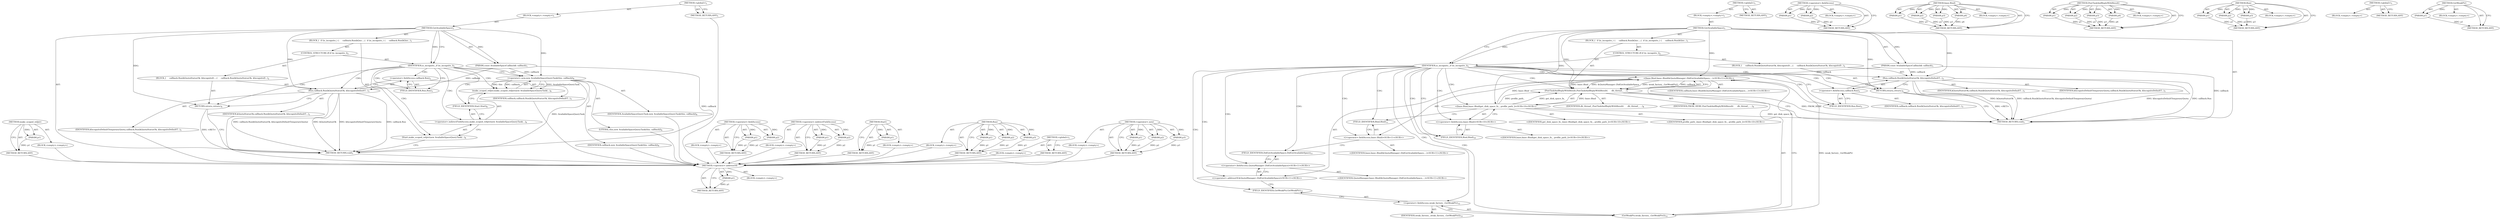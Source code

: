digraph "GetWeakPtr" {
vulnerable_68 [label=<(METHOD,make_scoped_refptr)>];
vulnerable_69 [label=<(PARAM,p1)>];
vulnerable_70 [label=<(BLOCK,&lt;empty&gt;,&lt;empty&gt;)>];
vulnerable_71 [label=<(METHOD_RETURN,ANY)>];
vulnerable_6 [label=<(METHOD,&lt;global&gt;)<SUB>1</SUB>>];
vulnerable_7 [label=<(BLOCK,&lt;empty&gt;,&lt;empty&gt;)<SUB>1</SUB>>];
vulnerable_8 [label=<(METHOD,GetAvailableSpace)<SUB>1</SUB>>];
vulnerable_9 [label=<(PARAM,const AvailableSpaceCallback&amp; callback)<SUB>1</SUB>>];
vulnerable_10 [label=<(BLOCK,{
  if (is_incognito_) {
     callback.Run(kQuo...,{
  if (is_incognito_) {
     callback.Run(kQuo...)<SUB>1</SUB>>];
vulnerable_11 [label=<(CONTROL_STRUCTURE,IF,if (is_incognito_))<SUB>2</SUB>>];
vulnerable_12 [label=<(IDENTIFIER,is_incognito_,if (is_incognito_))<SUB>2</SUB>>];
vulnerable_13 [label=<(BLOCK,{
     callback.Run(kQuotaStatusOk, kIncognitoD...,{
     callback.Run(kQuotaStatusOk, kIncognitoD...)<SUB>2</SUB>>];
vulnerable_14 [label=<(Run,callback.Run(kQuotaStatusOk, kIncognitoDefaultT...)<SUB>3</SUB>>];
vulnerable_15 [label=<(&lt;operator&gt;.fieldAccess,callback.Run)<SUB>3</SUB>>];
vulnerable_16 [label=<(IDENTIFIER,callback,callback.Run(kQuotaStatusOk, kIncognitoDefaultT...)<SUB>3</SUB>>];
vulnerable_17 [label=<(FIELD_IDENTIFIER,Run,Run)<SUB>3</SUB>>];
vulnerable_18 [label=<(IDENTIFIER,kQuotaStatusOk,callback.Run(kQuotaStatusOk, kIncognitoDefaultT...)<SUB>3</SUB>>];
vulnerable_19 [label=<(IDENTIFIER,kIncognitoDefaultTemporaryQuota,callback.Run(kQuotaStatusOk, kIncognitoDefaultT...)<SUB>3</SUB>>];
vulnerable_20 [label=<(RETURN,return;,return;)<SUB>4</SUB>>];
vulnerable_21 [label=<(Start,make_scoped_refptr(new AvailableSpaceQueryTask(...)<SUB>6</SUB>>];
vulnerable_22 [label=<(&lt;operator&gt;.indirectFieldAccess,make_scoped_refptr(new AvailableSpaceQueryTask(...)<SUB>6</SUB>>];
vulnerable_23 [label=<(make_scoped_refptr,make_scoped_refptr(new AvailableSpaceQueryTask(...)<SUB>6</SUB>>];
vulnerable_24 [label=<(&lt;operator&gt;.new,new AvailableSpaceQueryTask(this, callback))<SUB>6</SUB>>];
vulnerable_25 [label=<(IDENTIFIER,AvailableSpaceQueryTask,new AvailableSpaceQueryTask(this, callback))<SUB>6</SUB>>];
vulnerable_26 [label=<(LITERAL,this,new AvailableSpaceQueryTask(this, callback))<SUB>6</SUB>>];
vulnerable_27 [label=<(IDENTIFIER,callback,new AvailableSpaceQueryTask(this, callback))<SUB>6</SUB>>];
vulnerable_28 [label=<(FIELD_IDENTIFIER,Start,Start)<SUB>6</SUB>>];
vulnerable_29 [label=<(METHOD_RETURN,void)<SUB>1</SUB>>];
vulnerable_31 [label=<(METHOD_RETURN,ANY)<SUB>1</SUB>>];
vulnerable_54 [label=<(METHOD,&lt;operator&gt;.fieldAccess)>];
vulnerable_55 [label=<(PARAM,p1)>];
vulnerable_56 [label=<(PARAM,p2)>];
vulnerable_57 [label=<(BLOCK,&lt;empty&gt;,&lt;empty&gt;)>];
vulnerable_58 [label=<(METHOD_RETURN,ANY)>];
vulnerable_63 [label=<(METHOD,&lt;operator&gt;.indirectFieldAccess)>];
vulnerable_64 [label=<(PARAM,p1)>];
vulnerable_65 [label=<(PARAM,p2)>];
vulnerable_66 [label=<(BLOCK,&lt;empty&gt;,&lt;empty&gt;)>];
vulnerable_67 [label=<(METHOD_RETURN,ANY)>];
vulnerable_59 [label=<(METHOD,Start)>];
vulnerable_60 [label=<(PARAM,p1)>];
vulnerable_61 [label=<(BLOCK,&lt;empty&gt;,&lt;empty&gt;)>];
vulnerable_62 [label=<(METHOD_RETURN,ANY)>];
vulnerable_48 [label=<(METHOD,Run)>];
vulnerable_49 [label=<(PARAM,p1)>];
vulnerable_50 [label=<(PARAM,p2)>];
vulnerable_51 [label=<(PARAM,p3)>];
vulnerable_52 [label=<(BLOCK,&lt;empty&gt;,&lt;empty&gt;)>];
vulnerable_53 [label=<(METHOD_RETURN,ANY)>];
vulnerable_42 [label=<(METHOD,&lt;global&gt;)<SUB>1</SUB>>];
vulnerable_43 [label=<(BLOCK,&lt;empty&gt;,&lt;empty&gt;)>];
vulnerable_44 [label=<(METHOD_RETURN,ANY)>];
vulnerable_72 [label=<(METHOD,&lt;operator&gt;.new)>];
vulnerable_73 [label=<(PARAM,p1)>];
vulnerable_74 [label=<(PARAM,p2)>];
vulnerable_75 [label=<(PARAM,p3)>];
vulnerable_76 [label=<(BLOCK,&lt;empty&gt;,&lt;empty&gt;)>];
vulnerable_77 [label=<(METHOD_RETURN,ANY)>];
fixed_87 [label=<(METHOD,&lt;operator&gt;.addressOf)>];
fixed_88 [label=<(PARAM,p1)>];
fixed_89 [label=<(BLOCK,&lt;empty&gt;,&lt;empty&gt;)>];
fixed_90 [label=<(METHOD_RETURN,ANY)>];
fixed_6 [label=<(METHOD,&lt;global&gt;)<SUB>1</SUB>>];
fixed_7 [label=<(BLOCK,&lt;empty&gt;,&lt;empty&gt;)<SUB>1</SUB>>];
fixed_8 [label=<(METHOD,GetAvailableSpace)<SUB>1</SUB>>];
fixed_9 [label=<(PARAM,const AvailableSpaceCallback&amp; callback)<SUB>1</SUB>>];
fixed_10 [label=<(BLOCK,{
  if (is_incognito_) {
     callback.Run(kQuo...,{
  if (is_incognito_) {
     callback.Run(kQuo...)<SUB>1</SUB>>];
fixed_11 [label=<(CONTROL_STRUCTURE,IF,if (is_incognito_))<SUB>2</SUB>>];
fixed_12 [label=<(IDENTIFIER,is_incognito_,if (is_incognito_))<SUB>2</SUB>>];
fixed_13 [label=<(BLOCK,{
     callback.Run(kQuotaStatusOk, kIncognitoD...,{
     callback.Run(kQuotaStatusOk, kIncognitoD...)<SUB>2</SUB>>];
fixed_14 [label=<(Run,callback.Run(kQuotaStatusOk, kIncognitoDefaultT...)<SUB>3</SUB>>];
fixed_15 [label=<(&lt;operator&gt;.fieldAccess,callback.Run)<SUB>3</SUB>>];
fixed_16 [label=<(IDENTIFIER,callback,callback.Run(kQuotaStatusOk, kIncognitoDefaultT...)<SUB>3</SUB>>];
fixed_17 [label=<(FIELD_IDENTIFIER,Run,Run)<SUB>3</SUB>>];
fixed_18 [label=<(IDENTIFIER,kQuotaStatusOk,callback.Run(kQuotaStatusOk, kIncognitoDefaultT...)<SUB>3</SUB>>];
fixed_19 [label=<(IDENTIFIER,kIncognitoDefaultTemporaryQuota,callback.Run(kQuotaStatusOk, kIncognitoDefaultT...)<SUB>3</SUB>>];
fixed_20 [label=<(RETURN,return;,return;)<SUB>4</SUB>>];
fixed_21 [label=<(PostTaskAndReplyWithResult,PostTaskAndReplyWithResult(
      db_thread_,
 ...)<SUB>7</SUB>>];
fixed_22 [label=<(IDENTIFIER,db_thread_,PostTaskAndReplyWithResult(
      db_thread_,
 ...)<SUB>8</SUB>>];
fixed_23 [label=<(IDENTIFIER,FROM_HERE,PostTaskAndReplyWithResult(
      db_thread_,
 ...)<SUB>9</SUB>>];
fixed_24 [label="<(base.Bind,base::Bind(get_disk_space_fn_, profile_path_))<SUB>10</SUB>>"];
fixed_25 [label="<(&lt;operator&gt;.fieldAccess,base::Bind)<SUB>10</SUB>>"];
fixed_26 [label="<(IDENTIFIER,base,base::Bind(get_disk_space_fn_, profile_path_))<SUB>10</SUB>>"];
fixed_27 [label=<(FIELD_IDENTIFIER,Bind,Bind)<SUB>10</SUB>>];
fixed_28 [label="<(IDENTIFIER,get_disk_space_fn_,base::Bind(get_disk_space_fn_, profile_path_))<SUB>10</SUB>>"];
fixed_29 [label="<(IDENTIFIER,profile_path_,base::Bind(get_disk_space_fn_, profile_path_))<SUB>10</SUB>>"];
fixed_30 [label="<(base.Bind,base::Bind(&amp;QuotaManager::DidGetAvailableSpace,...)<SUB>11</SUB>>"];
fixed_31 [label="<(&lt;operator&gt;.fieldAccess,base::Bind)<SUB>11</SUB>>"];
fixed_32 [label="<(IDENTIFIER,base,base::Bind(&amp;QuotaManager::DidGetAvailableSpace,...)<SUB>11</SUB>>"];
fixed_33 [label=<(FIELD_IDENTIFIER,Bind,Bind)<SUB>11</SUB>>];
fixed_34 [label="<(&lt;operator&gt;.addressOf,&amp;QuotaManager::DidGetAvailableSpace)<SUB>11</SUB>>"];
fixed_35 [label="<(&lt;operator&gt;.fieldAccess,QuotaManager::DidGetAvailableSpace)<SUB>11</SUB>>"];
fixed_36 [label="<(IDENTIFIER,QuotaManager,base::Bind(&amp;QuotaManager::DidGetAvailableSpace,...)<SUB>11</SUB>>"];
fixed_37 [label=<(FIELD_IDENTIFIER,DidGetAvailableSpace,DidGetAvailableSpace)<SUB>11</SUB>>];
fixed_38 [label=<(GetWeakPtr,weak_factory_.GetWeakPtr())<SUB>12</SUB>>];
fixed_39 [label=<(&lt;operator&gt;.fieldAccess,weak_factory_.GetWeakPtr)<SUB>12</SUB>>];
fixed_40 [label=<(IDENTIFIER,weak_factory_,weak_factory_.GetWeakPtr())<SUB>12</SUB>>];
fixed_41 [label=<(FIELD_IDENTIFIER,GetWeakPtr,GetWeakPtr)<SUB>12</SUB>>];
fixed_42 [label="<(IDENTIFIER,callback,base::Bind(&amp;QuotaManager::DidGetAvailableSpace,...)<SUB>13</SUB>>"];
fixed_43 [label=<(METHOD_RETURN,void)<SUB>1</SUB>>];
fixed_45 [label=<(METHOD_RETURN,ANY)<SUB>1</SUB>>];
fixed_68 [label=<(METHOD,&lt;operator&gt;.fieldAccess)>];
fixed_69 [label=<(PARAM,p1)>];
fixed_70 [label=<(PARAM,p2)>];
fixed_71 [label=<(BLOCK,&lt;empty&gt;,&lt;empty&gt;)>];
fixed_72 [label=<(METHOD_RETURN,ANY)>];
fixed_80 [label=<(METHOD,base.Bind)>];
fixed_81 [label=<(PARAM,p1)>];
fixed_82 [label=<(PARAM,p2)>];
fixed_83 [label=<(PARAM,p3)>];
fixed_84 [label=<(PARAM,p4)>];
fixed_85 [label=<(BLOCK,&lt;empty&gt;,&lt;empty&gt;)>];
fixed_86 [label=<(METHOD_RETURN,ANY)>];
fixed_73 [label=<(METHOD,PostTaskAndReplyWithResult)>];
fixed_74 [label=<(PARAM,p1)>];
fixed_75 [label=<(PARAM,p2)>];
fixed_76 [label=<(PARAM,p3)>];
fixed_77 [label=<(PARAM,p4)>];
fixed_78 [label=<(BLOCK,&lt;empty&gt;,&lt;empty&gt;)>];
fixed_79 [label=<(METHOD_RETURN,ANY)>];
fixed_62 [label=<(METHOD,Run)>];
fixed_63 [label=<(PARAM,p1)>];
fixed_64 [label=<(PARAM,p2)>];
fixed_65 [label=<(PARAM,p3)>];
fixed_66 [label=<(BLOCK,&lt;empty&gt;,&lt;empty&gt;)>];
fixed_67 [label=<(METHOD_RETURN,ANY)>];
fixed_56 [label=<(METHOD,&lt;global&gt;)<SUB>1</SUB>>];
fixed_57 [label=<(BLOCK,&lt;empty&gt;,&lt;empty&gt;)>];
fixed_58 [label=<(METHOD_RETURN,ANY)>];
fixed_91 [label=<(METHOD,GetWeakPtr)>];
fixed_92 [label=<(PARAM,p1)>];
fixed_93 [label=<(BLOCK,&lt;empty&gt;,&lt;empty&gt;)>];
fixed_94 [label=<(METHOD_RETURN,ANY)>];
vulnerable_68 -> vulnerable_69  [key=0, label="AST: "];
vulnerable_68 -> vulnerable_69  [key=1, label="DDG: "];
vulnerable_68 -> vulnerable_70  [key=0, label="AST: "];
vulnerable_68 -> vulnerable_71  [key=0, label="AST: "];
vulnerable_68 -> vulnerable_71  [key=1, label="CFG: "];
vulnerable_69 -> vulnerable_71  [key=0, label="DDG: p1"];
vulnerable_70 -> fixed_87  [key=0];
vulnerable_71 -> fixed_87  [key=0];
vulnerable_6 -> vulnerable_7  [key=0, label="AST: "];
vulnerable_6 -> vulnerable_31  [key=0, label="AST: "];
vulnerable_6 -> vulnerable_31  [key=1, label="CFG: "];
vulnerable_7 -> vulnerable_8  [key=0, label="AST: "];
vulnerable_8 -> vulnerable_9  [key=0, label="AST: "];
vulnerable_8 -> vulnerable_9  [key=1, label="DDG: "];
vulnerable_8 -> vulnerable_10  [key=0, label="AST: "];
vulnerable_8 -> vulnerable_29  [key=0, label="AST: "];
vulnerable_8 -> vulnerable_12  [key=0, label="CFG: "];
vulnerable_8 -> vulnerable_12  [key=1, label="DDG: "];
vulnerable_8 -> vulnerable_20  [key=0, label="DDG: "];
vulnerable_8 -> vulnerable_14  [key=0, label="DDG: "];
vulnerable_8 -> vulnerable_24  [key=0, label="DDG: "];
vulnerable_9 -> vulnerable_29  [key=0, label="DDG: callback"];
vulnerable_9 -> vulnerable_14  [key=0, label="DDG: callback"];
vulnerable_9 -> vulnerable_24  [key=0, label="DDG: callback"];
vulnerable_10 -> vulnerable_11  [key=0, label="AST: "];
vulnerable_10 -> vulnerable_21  [key=0, label="AST: "];
vulnerable_11 -> vulnerable_12  [key=0, label="AST: "];
vulnerable_11 -> vulnerable_13  [key=0, label="AST: "];
vulnerable_12 -> vulnerable_17  [key=0, label="CFG: "];
vulnerable_12 -> vulnerable_17  [key=1, label="CDG: "];
vulnerable_12 -> vulnerable_24  [key=0, label="CFG: "];
vulnerable_12 -> vulnerable_24  [key=1, label="CDG: "];
vulnerable_12 -> vulnerable_15  [key=0, label="CDG: "];
vulnerable_12 -> vulnerable_21  [key=0, label="CDG: "];
vulnerable_12 -> vulnerable_14  [key=0, label="CDG: "];
vulnerable_12 -> vulnerable_23  [key=0, label="CDG: "];
vulnerable_12 -> vulnerable_28  [key=0, label="CDG: "];
vulnerable_12 -> vulnerable_20  [key=0, label="CDG: "];
vulnerable_12 -> vulnerable_22  [key=0, label="CDG: "];
vulnerable_13 -> vulnerable_14  [key=0, label="AST: "];
vulnerable_13 -> vulnerable_20  [key=0, label="AST: "];
vulnerable_14 -> vulnerable_15  [key=0, label="AST: "];
vulnerable_14 -> vulnerable_18  [key=0, label="AST: "];
vulnerable_14 -> vulnerable_19  [key=0, label="AST: "];
vulnerable_14 -> vulnerable_20  [key=0, label="CFG: "];
vulnerable_14 -> vulnerable_29  [key=0, label="DDG: callback.Run"];
vulnerable_14 -> vulnerable_29  [key=1, label="DDG: kIncognitoDefaultTemporaryQuota"];
vulnerable_14 -> vulnerable_29  [key=2, label="DDG: callback.Run(kQuotaStatusOk, kIncognitoDefaultTemporaryQuota)"];
vulnerable_14 -> vulnerable_29  [key=3, label="DDG: kQuotaStatusOk"];
vulnerable_15 -> vulnerable_16  [key=0, label="AST: "];
vulnerable_15 -> vulnerable_17  [key=0, label="AST: "];
vulnerable_15 -> vulnerable_14  [key=0, label="CFG: "];
vulnerable_16 -> fixed_87  [key=0];
vulnerable_17 -> vulnerable_15  [key=0, label="CFG: "];
vulnerable_18 -> fixed_87  [key=0];
vulnerable_19 -> fixed_87  [key=0];
vulnerable_20 -> vulnerable_29  [key=0, label="CFG: "];
vulnerable_20 -> vulnerable_29  [key=1, label="DDG: &lt;RET&gt;"];
vulnerable_21 -> vulnerable_22  [key=0, label="AST: "];
vulnerable_21 -> vulnerable_29  [key=0, label="CFG: "];
vulnerable_22 -> vulnerable_23  [key=0, label="AST: "];
vulnerable_22 -> vulnerable_28  [key=0, label="AST: "];
vulnerable_22 -> vulnerable_21  [key=0, label="CFG: "];
vulnerable_23 -> vulnerable_24  [key=0, label="AST: "];
vulnerable_23 -> vulnerable_28  [key=0, label="CFG: "];
vulnerable_24 -> vulnerable_25  [key=0, label="AST: "];
vulnerable_24 -> vulnerable_26  [key=0, label="AST: "];
vulnerable_24 -> vulnerable_27  [key=0, label="AST: "];
vulnerable_24 -> vulnerable_23  [key=0, label="CFG: "];
vulnerable_24 -> vulnerable_23  [key=1, label="DDG: AvailableSpaceQueryTask"];
vulnerable_24 -> vulnerable_23  [key=2, label="DDG: this"];
vulnerable_24 -> vulnerable_23  [key=3, label="DDG: callback"];
vulnerable_24 -> vulnerable_29  [key=0, label="DDG: AvailableSpaceQueryTask"];
vulnerable_25 -> fixed_87  [key=0];
vulnerable_26 -> fixed_87  [key=0];
vulnerable_27 -> fixed_87  [key=0];
vulnerable_28 -> vulnerable_22  [key=0, label="CFG: "];
vulnerable_29 -> fixed_87  [key=0];
vulnerable_31 -> fixed_87  [key=0];
vulnerable_54 -> vulnerable_55  [key=0, label="AST: "];
vulnerable_54 -> vulnerable_55  [key=1, label="DDG: "];
vulnerable_54 -> vulnerable_57  [key=0, label="AST: "];
vulnerable_54 -> vulnerable_56  [key=0, label="AST: "];
vulnerable_54 -> vulnerable_56  [key=1, label="DDG: "];
vulnerable_54 -> vulnerable_58  [key=0, label="AST: "];
vulnerable_54 -> vulnerable_58  [key=1, label="CFG: "];
vulnerable_55 -> vulnerable_58  [key=0, label="DDG: p1"];
vulnerable_56 -> vulnerable_58  [key=0, label="DDG: p2"];
vulnerable_57 -> fixed_87  [key=0];
vulnerable_58 -> fixed_87  [key=0];
vulnerable_63 -> vulnerable_64  [key=0, label="AST: "];
vulnerable_63 -> vulnerable_64  [key=1, label="DDG: "];
vulnerable_63 -> vulnerable_66  [key=0, label="AST: "];
vulnerable_63 -> vulnerable_65  [key=0, label="AST: "];
vulnerable_63 -> vulnerable_65  [key=1, label="DDG: "];
vulnerable_63 -> vulnerable_67  [key=0, label="AST: "];
vulnerable_63 -> vulnerable_67  [key=1, label="CFG: "];
vulnerable_64 -> vulnerable_67  [key=0, label="DDG: p1"];
vulnerable_65 -> vulnerable_67  [key=0, label="DDG: p2"];
vulnerable_66 -> fixed_87  [key=0];
vulnerable_67 -> fixed_87  [key=0];
vulnerable_59 -> vulnerable_60  [key=0, label="AST: "];
vulnerable_59 -> vulnerable_60  [key=1, label="DDG: "];
vulnerable_59 -> vulnerable_61  [key=0, label="AST: "];
vulnerable_59 -> vulnerable_62  [key=0, label="AST: "];
vulnerable_59 -> vulnerable_62  [key=1, label="CFG: "];
vulnerable_60 -> vulnerable_62  [key=0, label="DDG: p1"];
vulnerable_61 -> fixed_87  [key=0];
vulnerable_62 -> fixed_87  [key=0];
vulnerable_48 -> vulnerable_49  [key=0, label="AST: "];
vulnerable_48 -> vulnerable_49  [key=1, label="DDG: "];
vulnerable_48 -> vulnerable_52  [key=0, label="AST: "];
vulnerable_48 -> vulnerable_50  [key=0, label="AST: "];
vulnerable_48 -> vulnerable_50  [key=1, label="DDG: "];
vulnerable_48 -> vulnerable_53  [key=0, label="AST: "];
vulnerable_48 -> vulnerable_53  [key=1, label="CFG: "];
vulnerable_48 -> vulnerable_51  [key=0, label="AST: "];
vulnerable_48 -> vulnerable_51  [key=1, label="DDG: "];
vulnerable_49 -> vulnerable_53  [key=0, label="DDG: p1"];
vulnerable_50 -> vulnerable_53  [key=0, label="DDG: p2"];
vulnerable_51 -> vulnerable_53  [key=0, label="DDG: p3"];
vulnerable_52 -> fixed_87  [key=0];
vulnerable_53 -> fixed_87  [key=0];
vulnerable_42 -> vulnerable_43  [key=0, label="AST: "];
vulnerable_42 -> vulnerable_44  [key=0, label="AST: "];
vulnerable_42 -> vulnerable_44  [key=1, label="CFG: "];
vulnerable_43 -> fixed_87  [key=0];
vulnerable_44 -> fixed_87  [key=0];
vulnerable_72 -> vulnerable_73  [key=0, label="AST: "];
vulnerable_72 -> vulnerable_73  [key=1, label="DDG: "];
vulnerable_72 -> vulnerable_76  [key=0, label="AST: "];
vulnerable_72 -> vulnerable_74  [key=0, label="AST: "];
vulnerable_72 -> vulnerable_74  [key=1, label="DDG: "];
vulnerable_72 -> vulnerable_77  [key=0, label="AST: "];
vulnerable_72 -> vulnerable_77  [key=1, label="CFG: "];
vulnerable_72 -> vulnerable_75  [key=0, label="AST: "];
vulnerable_72 -> vulnerable_75  [key=1, label="DDG: "];
vulnerable_73 -> vulnerable_77  [key=0, label="DDG: p1"];
vulnerable_74 -> vulnerable_77  [key=0, label="DDG: p2"];
vulnerable_75 -> vulnerable_77  [key=0, label="DDG: p3"];
vulnerable_76 -> fixed_87  [key=0];
vulnerable_77 -> fixed_87  [key=0];
fixed_87 -> fixed_88  [key=0, label="AST: "];
fixed_87 -> fixed_88  [key=1, label="DDG: "];
fixed_87 -> fixed_89  [key=0, label="AST: "];
fixed_87 -> fixed_90  [key=0, label="AST: "];
fixed_87 -> fixed_90  [key=1, label="CFG: "];
fixed_88 -> fixed_90  [key=0, label="DDG: p1"];
fixed_6 -> fixed_7  [key=0, label="AST: "];
fixed_6 -> fixed_45  [key=0, label="AST: "];
fixed_6 -> fixed_45  [key=1, label="CFG: "];
fixed_7 -> fixed_8  [key=0, label="AST: "];
fixed_8 -> fixed_9  [key=0, label="AST: "];
fixed_8 -> fixed_9  [key=1, label="DDG: "];
fixed_8 -> fixed_10  [key=0, label="AST: "];
fixed_8 -> fixed_43  [key=0, label="AST: "];
fixed_8 -> fixed_12  [key=0, label="CFG: "];
fixed_8 -> fixed_12  [key=1, label="DDG: "];
fixed_8 -> fixed_21  [key=0, label="DDG: "];
fixed_8 -> fixed_20  [key=0, label="DDG: "];
fixed_8 -> fixed_24  [key=0, label="DDG: "];
fixed_8 -> fixed_30  [key=0, label="DDG: "];
fixed_8 -> fixed_14  [key=0, label="DDG: "];
fixed_9 -> fixed_43  [key=0, label="DDG: callback"];
fixed_9 -> fixed_30  [key=0, label="DDG: callback"];
fixed_9 -> fixed_14  [key=0, label="DDG: callback"];
fixed_10 -> fixed_11  [key=0, label="AST: "];
fixed_10 -> fixed_21  [key=0, label="AST: "];
fixed_11 -> fixed_12  [key=0, label="AST: "];
fixed_11 -> fixed_13  [key=0, label="AST: "];
fixed_12 -> fixed_17  [key=0, label="CFG: "];
fixed_12 -> fixed_17  [key=1, label="CDG: "];
fixed_12 -> fixed_27  [key=0, label="CFG: "];
fixed_12 -> fixed_27  [key=1, label="CDG: "];
fixed_12 -> fixed_24  [key=0, label="CDG: "];
fixed_12 -> fixed_15  [key=0, label="CDG: "];
fixed_12 -> fixed_30  [key=0, label="CDG: "];
fixed_12 -> fixed_34  [key=0, label="CDG: "];
fixed_12 -> fixed_21  [key=0, label="CDG: "];
fixed_12 -> fixed_14  [key=0, label="CDG: "];
fixed_12 -> fixed_33  [key=0, label="CDG: "];
fixed_12 -> fixed_37  [key=0, label="CDG: "];
fixed_12 -> fixed_20  [key=0, label="CDG: "];
fixed_12 -> fixed_38  [key=0, label="CDG: "];
fixed_12 -> fixed_25  [key=0, label="CDG: "];
fixed_12 -> fixed_41  [key=0, label="CDG: "];
fixed_12 -> fixed_35  [key=0, label="CDG: "];
fixed_12 -> fixed_39  [key=0, label="CDG: "];
fixed_12 -> fixed_31  [key=0, label="CDG: "];
fixed_13 -> fixed_14  [key=0, label="AST: "];
fixed_13 -> fixed_20  [key=0, label="AST: "];
fixed_14 -> fixed_15  [key=0, label="AST: "];
fixed_14 -> fixed_18  [key=0, label="AST: "];
fixed_14 -> fixed_19  [key=0, label="AST: "];
fixed_14 -> fixed_20  [key=0, label="CFG: "];
fixed_14 -> fixed_43  [key=0, label="DDG: callback.Run"];
fixed_14 -> fixed_43  [key=1, label="DDG: kQuotaStatusOk"];
fixed_14 -> fixed_43  [key=2, label="DDG: callback.Run(kQuotaStatusOk, kIncognitoDefaultTemporaryQuota)"];
fixed_14 -> fixed_43  [key=3, label="DDG: kIncognitoDefaultTemporaryQuota"];
fixed_15 -> fixed_16  [key=0, label="AST: "];
fixed_15 -> fixed_17  [key=0, label="AST: "];
fixed_15 -> fixed_14  [key=0, label="CFG: "];
fixed_17 -> fixed_15  [key=0, label="CFG: "];
fixed_20 -> fixed_43  [key=0, label="CFG: "];
fixed_20 -> fixed_43  [key=1, label="DDG: &lt;RET&gt;"];
fixed_21 -> fixed_22  [key=0, label="AST: "];
fixed_21 -> fixed_23  [key=0, label="AST: "];
fixed_21 -> fixed_24  [key=0, label="AST: "];
fixed_21 -> fixed_30  [key=0, label="AST: "];
fixed_21 -> fixed_43  [key=0, label="CFG: "];
fixed_21 -> fixed_43  [key=1, label="DDG: FROM_HERE"];
fixed_24 -> fixed_25  [key=0, label="AST: "];
fixed_24 -> fixed_28  [key=0, label="AST: "];
fixed_24 -> fixed_29  [key=0, label="AST: "];
fixed_24 -> fixed_33  [key=0, label="CFG: "];
fixed_24 -> fixed_43  [key=0, label="DDG: get_disk_space_fn_"];
fixed_24 -> fixed_21  [key=0, label="DDG: base::Bind"];
fixed_24 -> fixed_21  [key=1, label="DDG: get_disk_space_fn_"];
fixed_24 -> fixed_21  [key=2, label="DDG: profile_path_"];
fixed_24 -> fixed_30  [key=0, label="DDG: base::Bind"];
fixed_25 -> fixed_26  [key=0, label="AST: "];
fixed_25 -> fixed_27  [key=0, label="AST: "];
fixed_25 -> fixed_24  [key=0, label="CFG: "];
fixed_27 -> fixed_25  [key=0, label="CFG: "];
fixed_30 -> fixed_31  [key=0, label="AST: "];
fixed_30 -> fixed_34  [key=0, label="AST: "];
fixed_30 -> fixed_38  [key=0, label="AST: "];
fixed_30 -> fixed_42  [key=0, label="AST: "];
fixed_30 -> fixed_21  [key=0, label="CFG: "];
fixed_30 -> fixed_21  [key=1, label="DDG: base::Bind"];
fixed_30 -> fixed_21  [key=2, label="DDG: &amp;QuotaManager::DidGetAvailableSpace"];
fixed_30 -> fixed_21  [key=3, label="DDG: weak_factory_.GetWeakPtr()"];
fixed_30 -> fixed_21  [key=4, label="DDG: callback"];
fixed_31 -> fixed_32  [key=0, label="AST: "];
fixed_31 -> fixed_33  [key=0, label="AST: "];
fixed_31 -> fixed_37  [key=0, label="CFG: "];
fixed_33 -> fixed_31  [key=0, label="CFG: "];
fixed_34 -> fixed_35  [key=0, label="AST: "];
fixed_34 -> fixed_41  [key=0, label="CFG: "];
fixed_35 -> fixed_36  [key=0, label="AST: "];
fixed_35 -> fixed_37  [key=0, label="AST: "];
fixed_35 -> fixed_34  [key=0, label="CFG: "];
fixed_37 -> fixed_35  [key=0, label="CFG: "];
fixed_38 -> fixed_39  [key=0, label="AST: "];
fixed_38 -> fixed_30  [key=0, label="CFG: "];
fixed_38 -> fixed_30  [key=1, label="DDG: weak_factory_.GetWeakPtr"];
fixed_39 -> fixed_40  [key=0, label="AST: "];
fixed_39 -> fixed_41  [key=0, label="AST: "];
fixed_39 -> fixed_38  [key=0, label="CFG: "];
fixed_41 -> fixed_39  [key=0, label="CFG: "];
fixed_68 -> fixed_69  [key=0, label="AST: "];
fixed_68 -> fixed_69  [key=1, label="DDG: "];
fixed_68 -> fixed_71  [key=0, label="AST: "];
fixed_68 -> fixed_70  [key=0, label="AST: "];
fixed_68 -> fixed_70  [key=1, label="DDG: "];
fixed_68 -> fixed_72  [key=0, label="AST: "];
fixed_68 -> fixed_72  [key=1, label="CFG: "];
fixed_69 -> fixed_72  [key=0, label="DDG: p1"];
fixed_70 -> fixed_72  [key=0, label="DDG: p2"];
fixed_80 -> fixed_81  [key=0, label="AST: "];
fixed_80 -> fixed_81  [key=1, label="DDG: "];
fixed_80 -> fixed_85  [key=0, label="AST: "];
fixed_80 -> fixed_82  [key=0, label="AST: "];
fixed_80 -> fixed_82  [key=1, label="DDG: "];
fixed_80 -> fixed_86  [key=0, label="AST: "];
fixed_80 -> fixed_86  [key=1, label="CFG: "];
fixed_80 -> fixed_83  [key=0, label="AST: "];
fixed_80 -> fixed_83  [key=1, label="DDG: "];
fixed_80 -> fixed_84  [key=0, label="AST: "];
fixed_80 -> fixed_84  [key=1, label="DDG: "];
fixed_81 -> fixed_86  [key=0, label="DDG: p1"];
fixed_82 -> fixed_86  [key=0, label="DDG: p2"];
fixed_83 -> fixed_86  [key=0, label="DDG: p3"];
fixed_84 -> fixed_86  [key=0, label="DDG: p4"];
fixed_73 -> fixed_74  [key=0, label="AST: "];
fixed_73 -> fixed_74  [key=1, label="DDG: "];
fixed_73 -> fixed_78  [key=0, label="AST: "];
fixed_73 -> fixed_75  [key=0, label="AST: "];
fixed_73 -> fixed_75  [key=1, label="DDG: "];
fixed_73 -> fixed_79  [key=0, label="AST: "];
fixed_73 -> fixed_79  [key=1, label="CFG: "];
fixed_73 -> fixed_76  [key=0, label="AST: "];
fixed_73 -> fixed_76  [key=1, label="DDG: "];
fixed_73 -> fixed_77  [key=0, label="AST: "];
fixed_73 -> fixed_77  [key=1, label="DDG: "];
fixed_74 -> fixed_79  [key=0, label="DDG: p1"];
fixed_75 -> fixed_79  [key=0, label="DDG: p2"];
fixed_76 -> fixed_79  [key=0, label="DDG: p3"];
fixed_77 -> fixed_79  [key=0, label="DDG: p4"];
fixed_62 -> fixed_63  [key=0, label="AST: "];
fixed_62 -> fixed_63  [key=1, label="DDG: "];
fixed_62 -> fixed_66  [key=0, label="AST: "];
fixed_62 -> fixed_64  [key=0, label="AST: "];
fixed_62 -> fixed_64  [key=1, label="DDG: "];
fixed_62 -> fixed_67  [key=0, label="AST: "];
fixed_62 -> fixed_67  [key=1, label="CFG: "];
fixed_62 -> fixed_65  [key=0, label="AST: "];
fixed_62 -> fixed_65  [key=1, label="DDG: "];
fixed_63 -> fixed_67  [key=0, label="DDG: p1"];
fixed_64 -> fixed_67  [key=0, label="DDG: p2"];
fixed_65 -> fixed_67  [key=0, label="DDG: p3"];
fixed_56 -> fixed_57  [key=0, label="AST: "];
fixed_56 -> fixed_58  [key=0, label="AST: "];
fixed_56 -> fixed_58  [key=1, label="CFG: "];
fixed_91 -> fixed_92  [key=0, label="AST: "];
fixed_91 -> fixed_92  [key=1, label="DDG: "];
fixed_91 -> fixed_93  [key=0, label="AST: "];
fixed_91 -> fixed_94  [key=0, label="AST: "];
fixed_91 -> fixed_94  [key=1, label="CFG: "];
fixed_92 -> fixed_94  [key=0, label="DDG: p1"];
}
